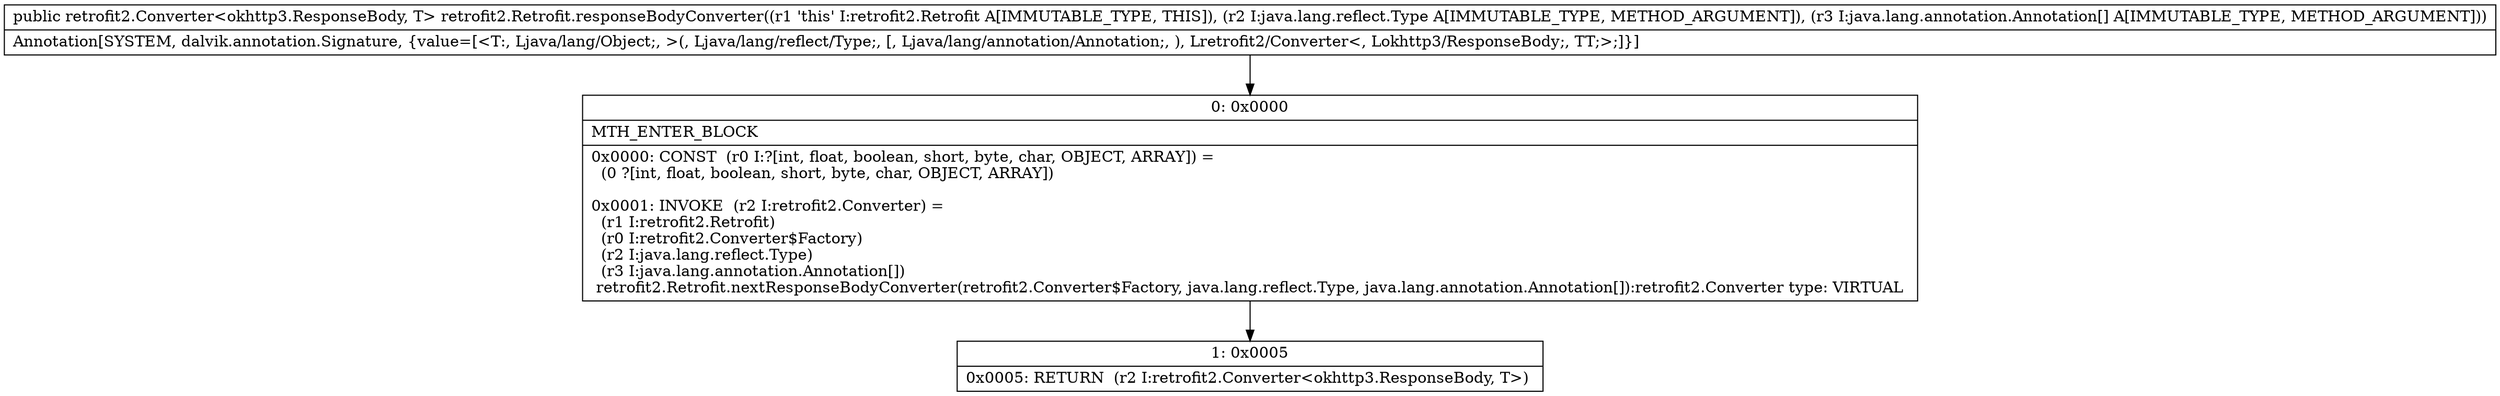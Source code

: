 digraph "CFG forretrofit2.Retrofit.responseBodyConverter(Ljava\/lang\/reflect\/Type;[Ljava\/lang\/annotation\/Annotation;)Lretrofit2\/Converter;" {
Node_0 [shape=record,label="{0\:\ 0x0000|MTH_ENTER_BLOCK\l|0x0000: CONST  (r0 I:?[int, float, boolean, short, byte, char, OBJECT, ARRAY]) = \l  (0 ?[int, float, boolean, short, byte, char, OBJECT, ARRAY])\l \l0x0001: INVOKE  (r2 I:retrofit2.Converter) = \l  (r1 I:retrofit2.Retrofit)\l  (r0 I:retrofit2.Converter$Factory)\l  (r2 I:java.lang.reflect.Type)\l  (r3 I:java.lang.annotation.Annotation[])\l retrofit2.Retrofit.nextResponseBodyConverter(retrofit2.Converter$Factory, java.lang.reflect.Type, java.lang.annotation.Annotation[]):retrofit2.Converter type: VIRTUAL \l}"];
Node_1 [shape=record,label="{1\:\ 0x0005|0x0005: RETURN  (r2 I:retrofit2.Converter\<okhttp3.ResponseBody, T\>) \l}"];
MethodNode[shape=record,label="{public retrofit2.Converter\<okhttp3.ResponseBody, T\> retrofit2.Retrofit.responseBodyConverter((r1 'this' I:retrofit2.Retrofit A[IMMUTABLE_TYPE, THIS]), (r2 I:java.lang.reflect.Type A[IMMUTABLE_TYPE, METHOD_ARGUMENT]), (r3 I:java.lang.annotation.Annotation[] A[IMMUTABLE_TYPE, METHOD_ARGUMENT]))  | Annotation[SYSTEM, dalvik.annotation.Signature, \{value=[\<T:, Ljava\/lang\/Object;, \>(, Ljava\/lang\/reflect\/Type;, [, Ljava\/lang\/annotation\/Annotation;, ), Lretrofit2\/Converter\<, Lokhttp3\/ResponseBody;, TT;\>;]\}]\l}"];
MethodNode -> Node_0;
Node_0 -> Node_1;
}

